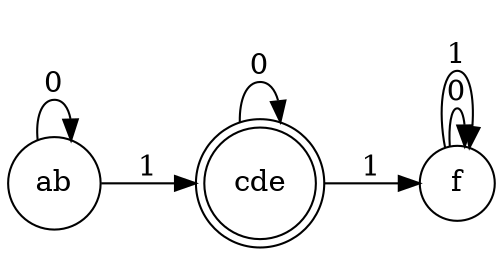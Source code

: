 digraph finite_state_machine {
	rankdir=LR size="8,5"
	node [shape=circle]
	ab
	node [shape=doublecircle]
	cde
	node [shape=circle]
	f
	ab -> ab [label=0]
	ab -> cde [label=1]
	cde -> cde [label=0]
	cde -> f [label=1]
	f -> f [label=0]
	f -> f [label=1]
}
